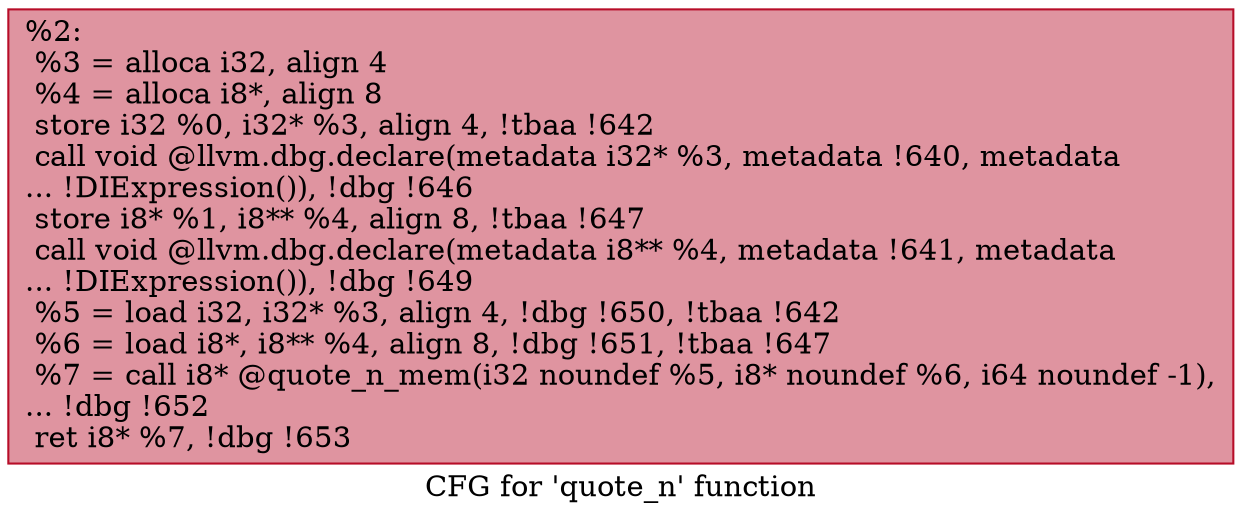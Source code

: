 digraph "CFG for 'quote_n' function" {
	label="CFG for 'quote_n' function";

	Node0x11fed20 [shape=record,color="#b70d28ff", style=filled, fillcolor="#b70d2870",label="{%2:\l  %3 = alloca i32, align 4\l  %4 = alloca i8*, align 8\l  store i32 %0, i32* %3, align 4, !tbaa !642\l  call void @llvm.dbg.declare(metadata i32* %3, metadata !640, metadata\l... !DIExpression()), !dbg !646\l  store i8* %1, i8** %4, align 8, !tbaa !647\l  call void @llvm.dbg.declare(metadata i8** %4, metadata !641, metadata\l... !DIExpression()), !dbg !649\l  %5 = load i32, i32* %3, align 4, !dbg !650, !tbaa !642\l  %6 = load i8*, i8** %4, align 8, !dbg !651, !tbaa !647\l  %7 = call i8* @quote_n_mem(i32 noundef %5, i8* noundef %6, i64 noundef -1),\l... !dbg !652\l  ret i8* %7, !dbg !653\l}"];
}
